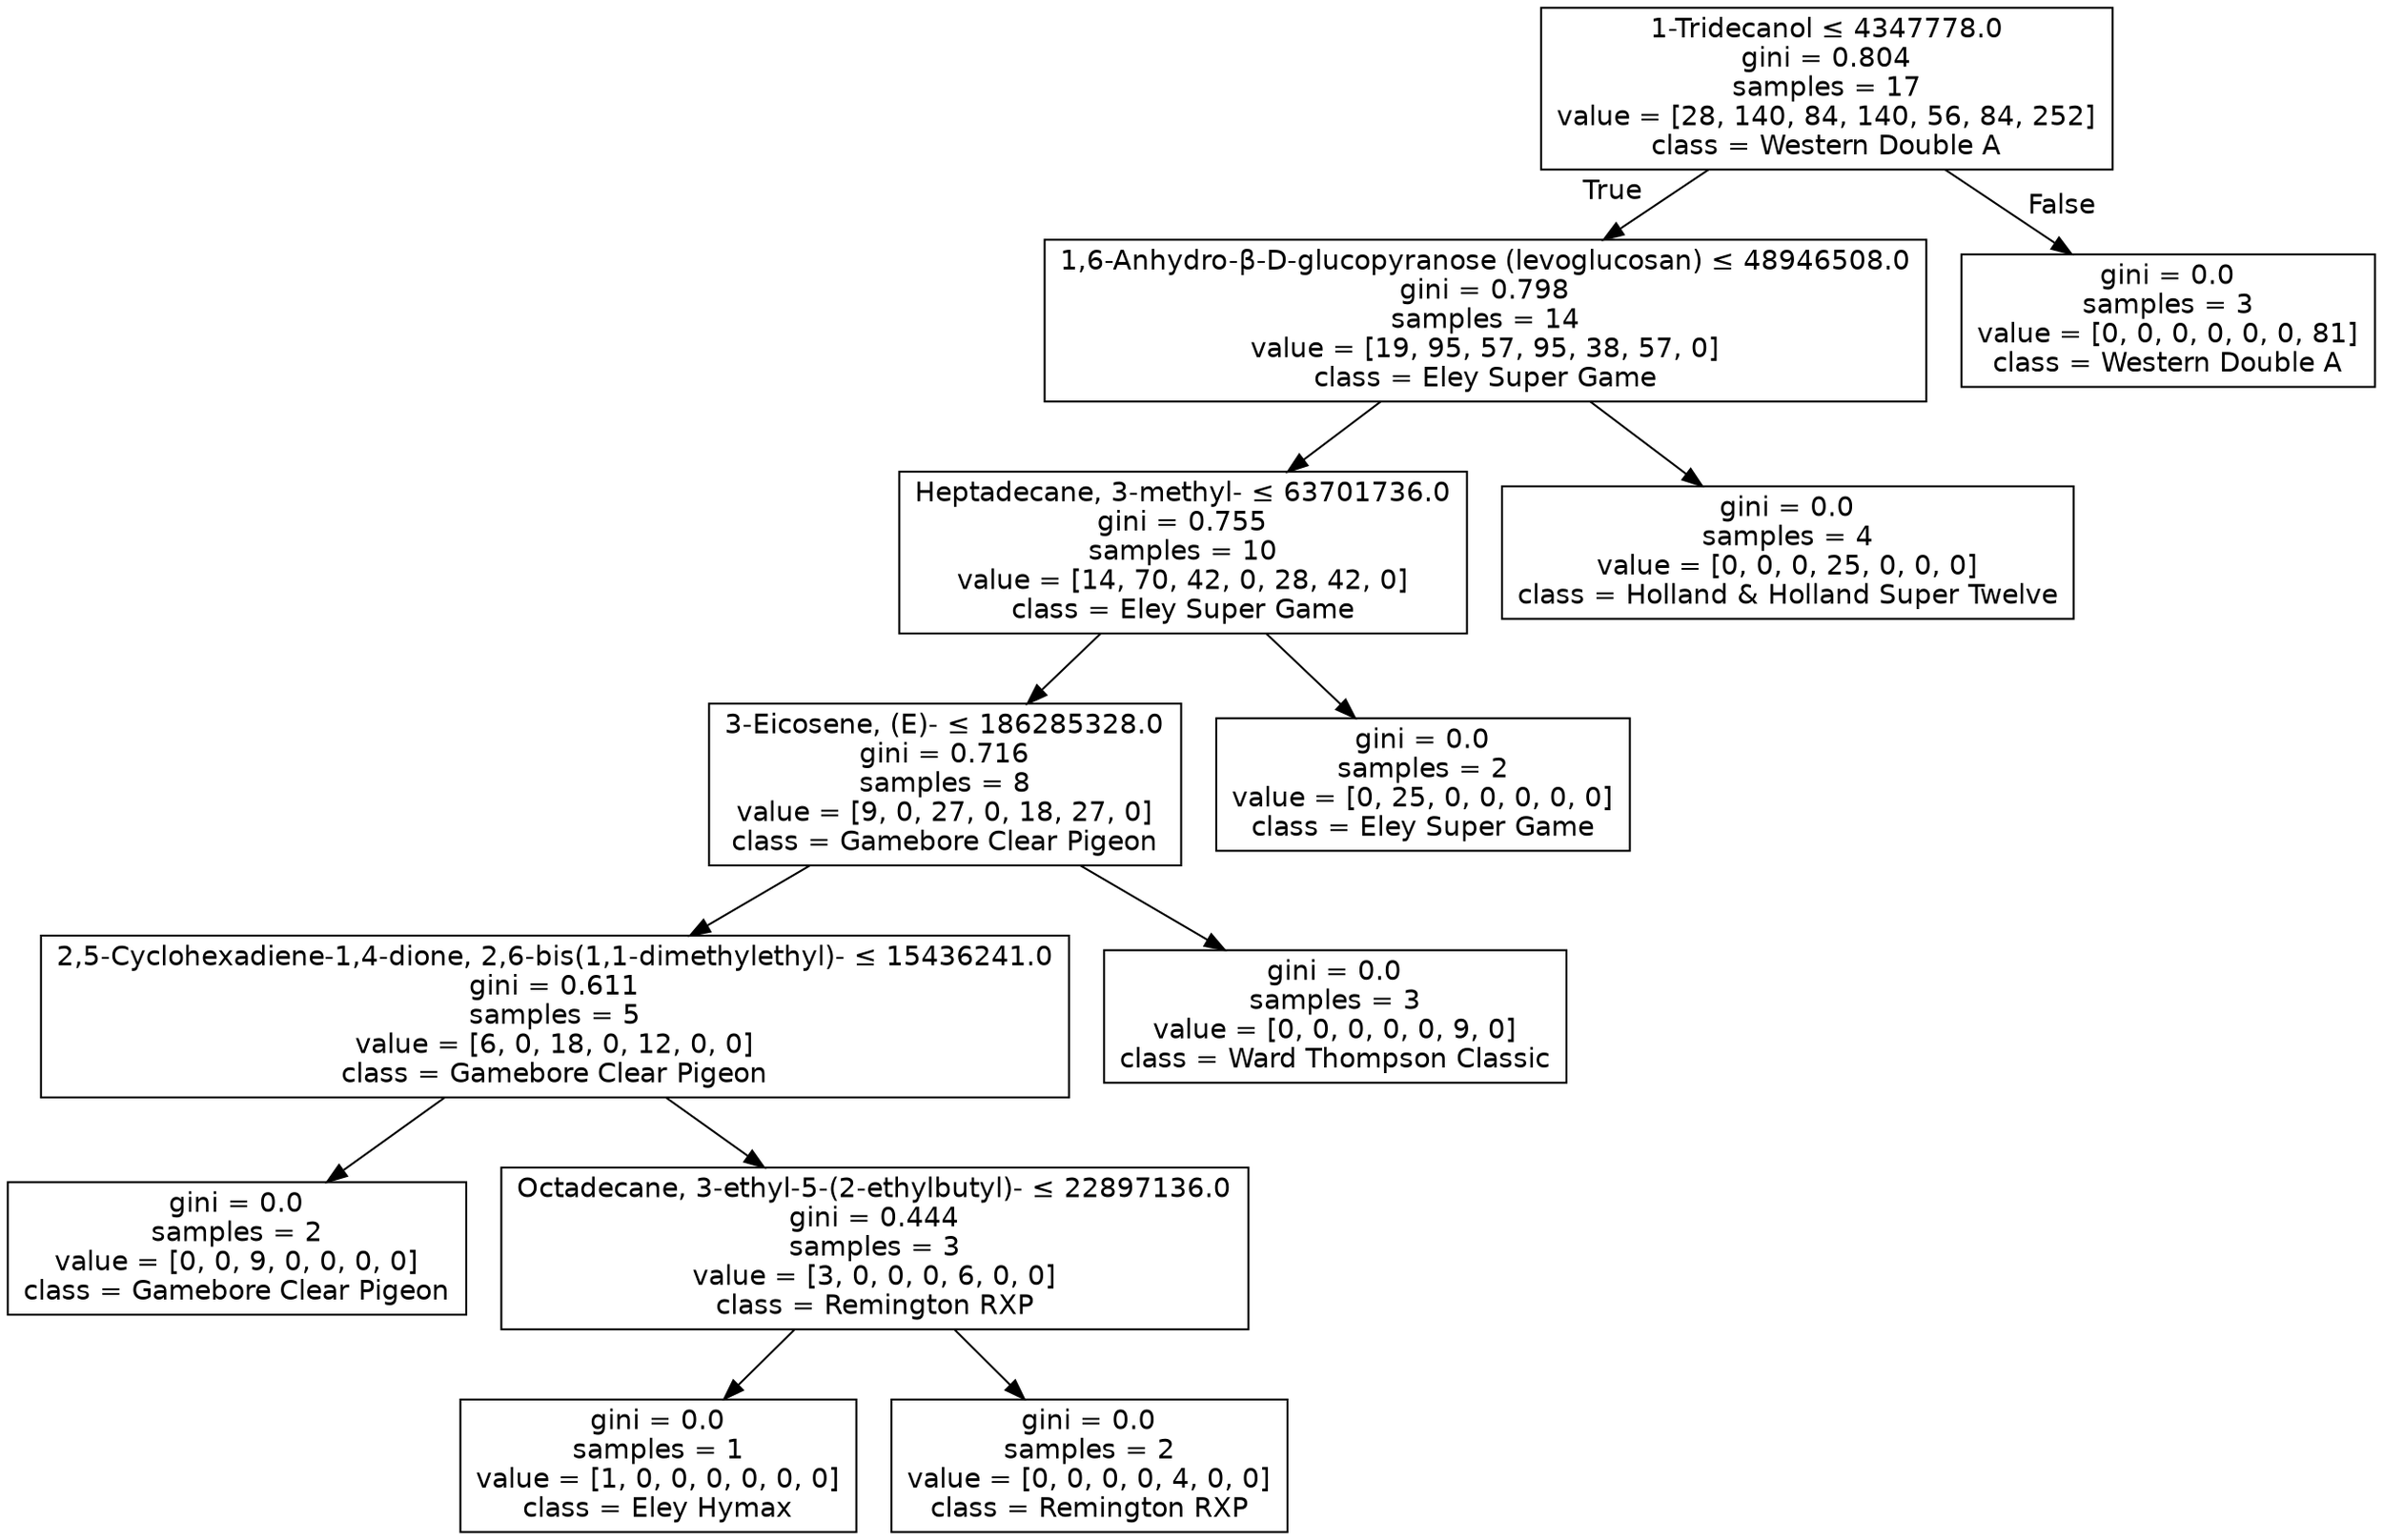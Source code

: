 digraph Tree {
node [shape=box, fontname="helvetica"] ;
edge [fontname="helvetica"] ;
0 [label=<1-Tridecanol &le; 4347778.0<br/>gini = 0.804<br/>samples = 17<br/>value = [28, 140, 84, 140, 56, 84, 252]<br/>class = Western Double A>] ;
1 [label=<1,6-Anhydro-β-D-glucopyranose (levoglucosan) &le; 48946508.0<br/>gini = 0.798<br/>samples = 14<br/>value = [19, 95, 57, 95, 38, 57, 0]<br/>class = Eley Super Game>] ;
0 -> 1 [labeldistance=2.5, labelangle=45, headlabel="True"] ;
2 [label=<Heptadecane, 3-methyl- &le; 63701736.0<br/>gini = 0.755<br/>samples = 10<br/>value = [14, 70, 42, 0, 28, 42, 0]<br/>class = Eley Super Game>] ;
1 -> 2 ;
3 [label=<3-Eicosene, (E)- &le; 186285328.0<br/>gini = 0.716<br/>samples = 8<br/>value = [9, 0, 27, 0, 18, 27, 0]<br/>class = Gamebore Clear Pigeon>] ;
2 -> 3 ;
4 [label=<2,5-Cyclohexadiene-1,4-dione, 2,6-bis(1,1-dimethylethyl)- &le; 15436241.0<br/>gini = 0.611<br/>samples = 5<br/>value = [6, 0, 18, 0, 12, 0, 0]<br/>class = Gamebore Clear Pigeon>] ;
3 -> 4 ;
5 [label=<gini = 0.0<br/>samples = 2<br/>value = [0, 0, 9, 0, 0, 0, 0]<br/>class = Gamebore Clear Pigeon>] ;
4 -> 5 ;
6 [label=<Octadecane, 3-ethyl-5-(2-ethylbutyl)- &le; 22897136.0<br/>gini = 0.444<br/>samples = 3<br/>value = [3, 0, 0, 0, 6, 0, 0]<br/>class = Remington RXP>] ;
4 -> 6 ;
7 [label=<gini = 0.0<br/>samples = 1<br/>value = [1, 0, 0, 0, 0, 0, 0]<br/>class = Eley Hymax>] ;
6 -> 7 ;
8 [label=<gini = 0.0<br/>samples = 2<br/>value = [0, 0, 0, 0, 4, 0, 0]<br/>class = Remington RXP>] ;
6 -> 8 ;
9 [label=<gini = 0.0<br/>samples = 3<br/>value = [0, 0, 0, 0, 0, 9, 0]<br/>class = Ward Thompson Classic>] ;
3 -> 9 ;
10 [label=<gini = 0.0<br/>samples = 2<br/>value = [0, 25, 0, 0, 0, 0, 0]<br/>class = Eley Super Game>] ;
2 -> 10 ;
11 [label=<gini = 0.0<br/>samples = 4<br/>value = [0, 0, 0, 25, 0, 0, 0]<br/>class = Holland &amp; Holland Super Twelve>] ;
1 -> 11 ;
12 [label=<gini = 0.0<br/>samples = 3<br/>value = [0, 0, 0, 0, 0, 0, 81]<br/>class = Western Double A>] ;
0 -> 12 [labeldistance=2.5, labelangle=-45, headlabel="False"] ;
}
